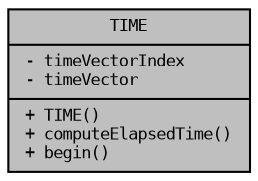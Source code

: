 digraph "TIME"
{
  bgcolor="transparent";
  edge [fontname="DejaVuSansMono",fontsize="8",labelfontname="DejaVuSansMono",labelfontsize="8"];
  node [fontname="DejaVuSansMono",fontsize="8",shape=record];
  Node1 [label="{TIME\n|- timeVectorIndex\l- timeVector\l|+ TIME()\l+ computeElapsedTime()\l+ begin()\l}",height=0.2,width=0.4,color="black", fillcolor="grey75", style="filled", fontcolor="black"];
}
